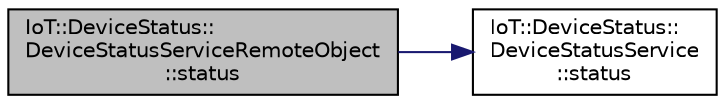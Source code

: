 digraph "IoT::DeviceStatus::DeviceStatusServiceRemoteObject::status"
{
 // LATEX_PDF_SIZE
  edge [fontname="Helvetica",fontsize="10",labelfontname="Helvetica",labelfontsize="10"];
  node [fontname="Helvetica",fontsize="10",shape=record];
  rankdir="LR";
  Node1 [label="IoT::DeviceStatus::\lDeviceStatusServiceRemoteObject\l::status",height=0.2,width=0.4,color="black", fillcolor="grey75", style="filled", fontcolor="black",tooltip="Resets the device status to DEVICE_STATUS_OK and removes all messages."];
  Node1 -> Node2 [color="midnightblue",fontsize="10",style="solid",fontname="Helvetica"];
  Node2 [label="IoT::DeviceStatus::\lDeviceStatusService\l::status",height=0.2,width=0.4,color="black", fillcolor="white", style="filled",URL="$classIoT_1_1DeviceStatus_1_1DeviceStatusService.html#a8ade2067621de025f8cbf201a353f9c8",tooltip="Destroys the DeviceStatusService."];
}
